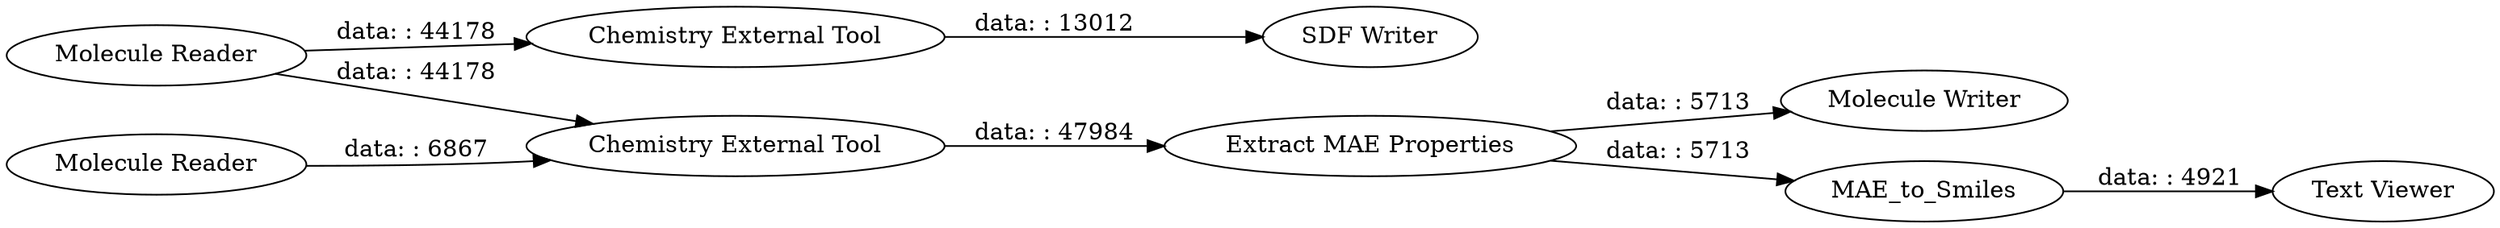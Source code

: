 digraph {
	"7263662695029025372_9159" [label="Molecule Reader"]
	"7263662695029025372_8389" [label="Molecule Writer"]
	"7263662695029025372_8239" [label="Text Viewer"]
	"7263662695029025372_8237" [label="Extract MAE Properties"]
	"7263662695029025372_8247" [label="Chemistry External Tool"]
	"7263662695029025372_9160" [label="SDF Writer"]
	"7263662695029025372_8246" [label="Chemistry External Tool"]
	"7263662695029025372_8229" [label="Molecule Reader"]
	"7263662695029025372_8240" [label=MAE_to_Smiles]
	"7263662695029025372_8247" -> "7263662695029025372_9160" [label="data: : 13012"]
	"7263662695029025372_8240" -> "7263662695029025372_8239" [label="data: : 4921"]
	"7263662695029025372_9159" -> "7263662695029025372_8246" [label="data: : 44178"]
	"7263662695029025372_9159" -> "7263662695029025372_8247" [label="data: : 44178"]
	"7263662695029025372_8237" -> "7263662695029025372_8389" [label="data: : 5713"]
	"7263662695029025372_8246" -> "7263662695029025372_8237" [label="data: : 47984"]
	"7263662695029025372_8229" -> "7263662695029025372_8246" [label="data: : 6867"]
	"7263662695029025372_8237" -> "7263662695029025372_8240" [label="data: : 5713"]
	rankdir=LR
}
